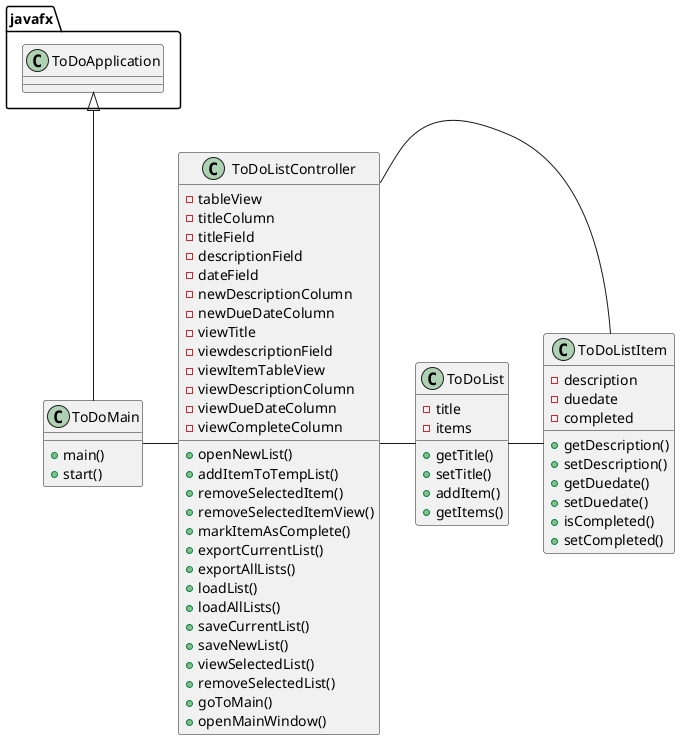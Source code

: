 @startuml

class ToDoMain {
    + main()
    + start()
}

class ToDoListController {
    - tableView
    - titleColumn
    - titleField
    - descriptionField
    - dateField
    - newDescriptionColumn
    - newDueDateColumn
    - viewTitle
    - viewdescriptionField
    - viewItemTableView
    - viewDescriptionColumn
    - viewDueDateColumn
    - viewCompleteColumn

    + openNewList()
    + addItemToTempList()
    + removeSelectedItem()
    + removeSelectedItemView()
    + markItemAsComplete()
    + exportCurrentList()
    + exportAllLists()
    + loadList()
    + loadAllLists()
    + saveCurrentList()
    + saveNewList()
    + viewSelectedList()
    + removeSelectedList()
    + goToMain()
    + openMainWindow()
}

class ToDoList {
    - title
    - items

    + getTitle()
    + setTitle()
    + addItem()
    + getItems()
}

class ToDoListItem {
    - description
    - duedate
    - completed

    + getDescription()
    + setDescription()
    + getDuedate()
    + setDuedate()
    + isCompleted()
    + setCompleted()
}

javafx.ToDoApplication <|-- ToDoMain

ToDoMain - ToDoListController

ToDoListController - ToDoList

ToDoListItem - ToDoListController
ToDoList - ToDoListItem

@enduml
